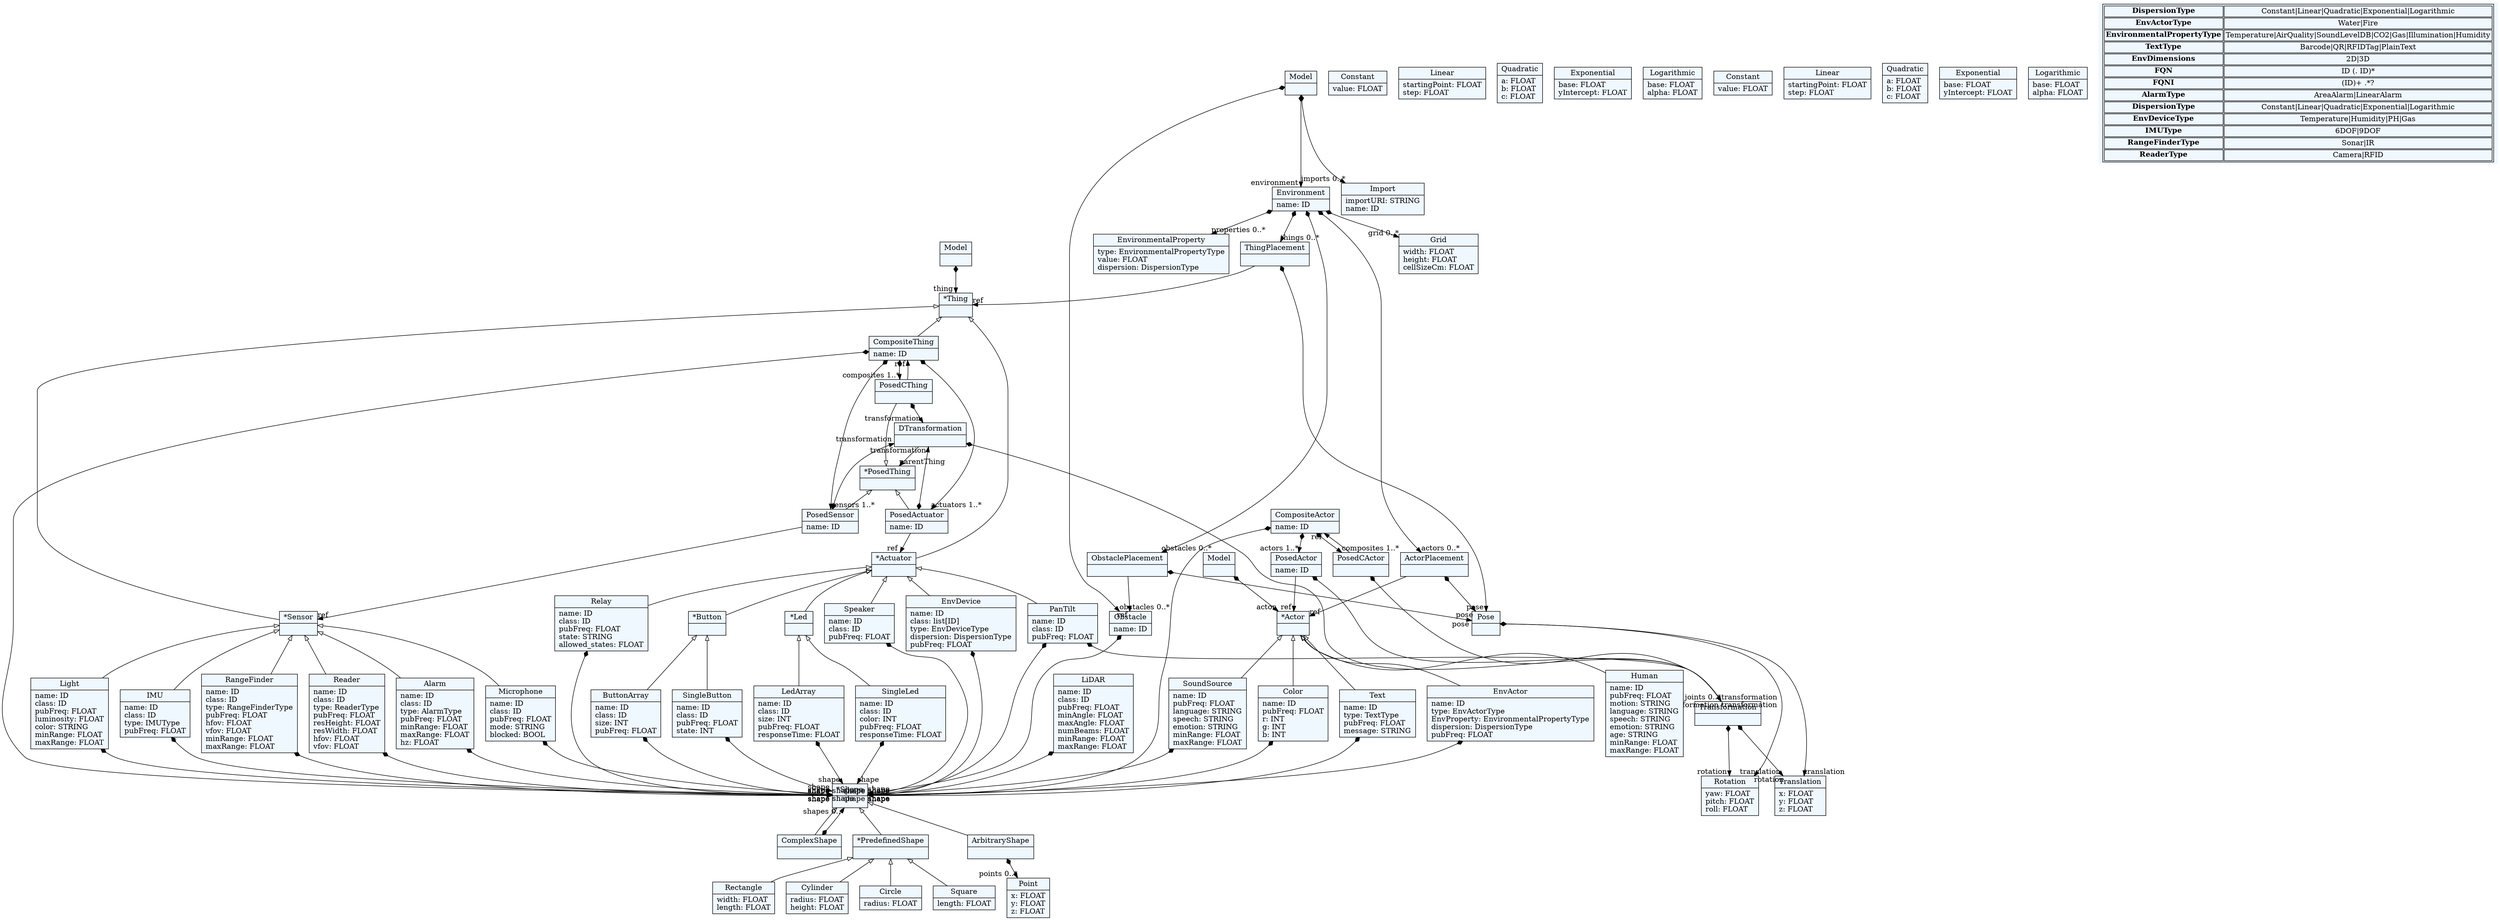 
    digraph textX {
    fontname = "Bitstream Vera Sans"
    fontsize = 8
    node[
        shape=record,
        style=filled,
        fillcolor=aliceblue
    ]
    nodesep = 0.3
    edge[dir=black,arrowtail=empty]


2672086536976[ label="{Model|}"]

2672086540192[ label="{ThingPlacement|}"]

2672087018304[ label="{ActorPlacement|}"]

2672087019888[ label="{ObstaclePlacement|}"]

2672087023104[ label="{Environment|name: ID\l}"]

2672087252960[ label="{Grid|width: FLOAT\lheight: FLOAT\lcellSizeCm: FLOAT\l}"]

2672087244608[ label="{Obstacle|name: ID\l}"]

2672087250704[ label="{EnvironmentalProperty|type: EnvironmentalPropertyType\lvalue: FLOAT\ldispersion: DispersionType\l}"]

2672087251136[ label="{Import|importURI: STRING\lname: ID\l}"]

2672087162544[ label="{Model|}"]

2672087154816[ label="{*Thing|}"]

2672087163168[ label="{CompositeThing|name: ID\l}"]

2672087166336[ label="{*PosedThing|}"]

2672087170272[ label="{PosedCThing|}"]

2672087168256[ label="{PosedSensor|name: ID\l}"]

2672087164656[ label="{PosedActuator|name: ID\l}"]

2672087165520[ label="{*Sensor|}"]

2672087161344[ label="{RangeFinder|name: ID\lclass: ID\ltype: RangeFinderType\lpubFreq: FLOAT\lhfov: FLOAT\lvfov: FLOAT\lminRange: FLOAT\lmaxRange: FLOAT\l}"]

2672087155200[ label="{LiDAR|name: ID\lclass: ID\lpubFreq: FLOAT\lminAngle: FLOAT\lmaxAngle: FLOAT\lnumBeams: FLOAT\lminRange: FLOAT\lmaxRange: FLOAT\l}"]

2672087156256[ label="{Reader|name: ID\lclass: ID\ltype: ReaderType\lpubFreq: FLOAT\lresHeight: FLOAT\lresWidth: FLOAT\lhfov: FLOAT\lvfov: FLOAT\l}"]

2672087161584[ label="{Alarm|name: ID\lclass: ID\ltype: AlarmType\lpubFreq: FLOAT\lminRange: FLOAT\lmaxRange: FLOAT\lhz: FLOAT\l}"]

2672087155344[ label="{Microphone|name: ID\lclass: ID\lpubFreq: FLOAT\lmode: STRING\lblocked: BOOL\l}"]

2672087156208[ label="{Light|name: ID\lclass: ID\lpubFreq: FLOAT\lluminosity: FLOAT\lcolor: STRING\lminRange: FLOAT\lmaxRange: FLOAT\l}"]

2672087159088[ label="{IMU|name: ID\lclass: ID\ltype: IMUType\lpubFreq: FLOAT\l}"]

2672085704176[ label="{*Actuator|}"]

2672085710656[ label="{PanTilt|name: ID\lclass: ID\lpubFreq: FLOAT\l}"]

2672085702208[ label="{EnvDevice|name: ID\lclass: list[ID]\ltype: EnvDeviceType\ldispersion: DispersionType\lpubFreq: FLOAT\l}"]

2672087097584[ label="{Relay|name: ID\lclass: ID\lpubFreq: FLOAT\lstate: STRING\lallowed_states: FLOAT\l}"]

2672087096384[ label="{*Button|}"]

2672087096192[ label="{SingleButton|name: ID\lclass: ID\lpubFreq: FLOAT\lstate: INT\l}"]

2672087096528[ label="{ButtonArray|name: ID\lclass: ID\lsize: INT\lpubFreq: FLOAT\l}"]

2672087100944[ label="{*Led|}"]

2672087093984[ label="{SingleLed|name: ID\lclass: ID\lcolor: INT\lpubFreq: FLOAT\lresponseTime: FLOAT\l}"]

2672087099600[ label="{LedArray|name: ID\lclass: ID\lsize: INT\lpubFreq: FLOAT\lresponseTime: FLOAT\l}"]

2672087099648[ label="{Speaker|name: ID\lclass: ID\lpubFreq: FLOAT\l}"]

2672087101136[ label="{DTransformation|}"]

2672086386256[ label="{Constant|value: FLOAT\l}"]

2672086387456[ label="{Linear|startingPoint: FLOAT\lstep: FLOAT\l}"]

2672086387552[ label="{Quadratic|a: FLOAT\lb: FLOAT\lc: FLOAT\l}"]

2672086387648[ label="{Exponential|base: FLOAT\lyIntercept: FLOAT\l}"]

2672086387744[ label="{Logarithmic|base: FLOAT\lalpha: FLOAT\l}"]

2672086387840[ label="{Model|}"]

2672086387936[ label="{CompositeActor|name: ID\l}"]

2672086388032[ label="{PosedActor|name: ID\l}"]

2672086388128[ label="{PosedCActor|}"]

2672086388224[ label="{*Actor|}"]

2672086388272[ label="{SoundSource|name: ID\lpubFreq: FLOAT\llanguage: STRING\lspeech: STRING\lemotion: STRING\lminRange: FLOAT\lmaxRange: FLOAT\l}"]

2672086388368[ label="{Color|name: ID\lpubFreq: FLOAT\lr: INT\lg: INT\lb: INT\l}"]

2672086388464[ label="{Text|name: ID\ltype: TextType\lpubFreq: FLOAT\lmessage: STRING\l}"]

2672086388656[ label="{EnvActor|name: ID\ltype: EnvActorType\lEnvProperty: EnvironmentalPropertyType\ldispersion: DispersionType\lpubFreq: FLOAT\l}"]

2672086388848[ label="{Human|name: ID\lpubFreq: FLOAT\lmotion: STRING\llanguage: STRING\lspeech: STRING\lemotion: STRING\lage: STRING\lminRange: FLOAT\lmaxRange: FLOAT\l}"]

2672086389040[ label="{Constant|value: FLOAT\l}"]

2672086389136[ label="{Linear|startingPoint: FLOAT\lstep: FLOAT\l}"]

2672086389232[ label="{Quadratic|a: FLOAT\lb: FLOAT\lc: FLOAT\l}"]

2672086389328[ label="{Exponential|base: FLOAT\lyIntercept: FLOAT\l}"]

2672086389424[ label="{Logarithmic|base: FLOAT\lalpha: FLOAT\l}"]

2672086389520[ label="{Point|x: FLOAT\ly: FLOAT\lz: FLOAT\l}"]

2672086389616[ label="{Translation|x: FLOAT\ly: FLOAT\lz: FLOAT\l}"]

2672086389712[ label="{Rotation|yaw: FLOAT\lpitch: FLOAT\lroll: FLOAT\l}"]

2672086389808[ label="{Transformation|}"]

2672086389856[ label="{Pose|}"]

2672086389952[ label="{*Shape|}"]

2672086390048[ label="{ComplexShape|}"]

2672086390144[ label="{*PredefinedShape|}"]

2672086390240[ label="{Circle|radius: FLOAT\l}"]

2672086390336[ label="{Square|length: FLOAT\l}"]

2672086390384[ label="{Rectangle|width: FLOAT\llength: FLOAT\l}"]

2672086390480[ label="{Cylinder|radius: FLOAT\lheight: FLOAT\l}"]

2672086390576[ label="{ArbitraryShape|}"]



2672086536976 -> 2672087251136[arrowtail=diamond, dir=both, headlabel="imports 0..*"]
2672086536976 -> 2672087023104[arrowtail=diamond, dir=both, headlabel="environment "]
2672086536976 -> 2672087244608[arrowtail=diamond, dir=both, headlabel="obstacles 0..*"]
2672086540192 -> 2672087154816[headlabel="ref "]
2672086540192 -> 2672086389856[arrowtail=diamond, dir=both, headlabel="pose "]
2672087018304 -> 2672086388224[headlabel="ref "]
2672087018304 -> 2672086389856[arrowtail=diamond, dir=both, headlabel="pose "]
2672087019888 -> 2672087244608[headlabel="ref "]
2672087019888 -> 2672086389856[arrowtail=diamond, dir=both, headlabel="pose "]
2672087023104 -> 2672087252960[arrowtail=diamond, dir=both, headlabel="grid 0..*"]
2672087023104 -> 2672087250704[arrowtail=diamond, dir=both, headlabel="properties 0..*"]
2672087023104 -> 2672086540192[arrowtail=diamond, dir=both, headlabel="things 0..*"]
2672087023104 -> 2672087018304[arrowtail=diamond, dir=both, headlabel="actors 0..*"]
2672087023104 -> 2672087019888[arrowtail=diamond, dir=both, headlabel="obstacles 0..*"]
2672087244608 -> 2672086389952[arrowtail=diamond, dir=both, headlabel="shape "]
2672087162544 -> 2672087154816[arrowtail=diamond, dir=both, headlabel="thing "]
2672087154816 -> 2672087165520 [dir=back]
2672087154816 -> 2672085704176 [dir=back]
2672087154816 -> 2672087163168 [dir=back]
2672087163168 -> 2672086389952[arrowtail=diamond, dir=both, headlabel="shape "]
2672087163168 -> 2672087168256[arrowtail=diamond, dir=both, headlabel="sensors 1..*"]
2672087163168 -> 2672087164656[arrowtail=diamond, dir=both, headlabel="actuators 1..*"]
2672087163168 -> 2672087170272[arrowtail=diamond, dir=both, headlabel="composites 1..*"]
2672087166336 -> 2672087168256 [dir=back]
2672087166336 -> 2672087164656 [dir=back]
2672087166336 -> 2672087170272 [dir=back]
2672087170272 -> 2672087163168[headlabel="ref "]
2672087170272 -> 2672087101136[arrowtail=diamond, dir=both, headlabel="transformation "]
2672087168256 -> 2672087165520[headlabel="ref "]
2672087168256 -> 2672087101136[arrowtail=diamond, dir=both, headlabel="transformation "]
2672087164656 -> 2672085704176[headlabel="ref "]
2672087164656 -> 2672087101136[arrowtail=diamond, dir=both, headlabel="transformation "]
2672087165520 -> 2672087161344 [dir=back]
2672087165520 -> 2672087156256 [dir=back]
2672087165520 -> 2672087161584 [dir=back]
2672087165520 -> 2672087155344 [dir=back]
2672087165520 -> 2672087156208 [dir=back]
2672087165520 -> 2672087159088 [dir=back]
2672087161344 -> 2672086389952[arrowtail=diamond, dir=both, headlabel="shape "]
2672087155200 -> 2672086389952[arrowtail=diamond, dir=both, headlabel="shape "]
2672087156256 -> 2672086389952[arrowtail=diamond, dir=both, headlabel="shape "]
2672087161584 -> 2672086389952[arrowtail=diamond, dir=both, headlabel="shape "]
2672087155344 -> 2672086389952[arrowtail=diamond, dir=both, headlabel="shape "]
2672087156208 -> 2672086389952[arrowtail=diamond, dir=both, headlabel="shape "]
2672087159088 -> 2672086389952[arrowtail=diamond, dir=both, headlabel="shape "]
2672085704176 -> 2672085710656 [dir=back]
2672085704176 -> 2672085702208 [dir=back]
2672085704176 -> 2672087097584 [dir=back]
2672085704176 -> 2672087096384 [dir=back]
2672085704176 -> 2672087100944 [dir=back]
2672085704176 -> 2672087099648 [dir=back]
2672085710656 -> 2672086389808[arrowtail=diamond, dir=both, headlabel="joints 0..*"]
2672085710656 -> 2672086389952[arrowtail=diamond, dir=both, headlabel="shape "]
2672085702208 -> 2672086389952[arrowtail=diamond, dir=both, headlabel="shape "]
2672087097584 -> 2672086389952[arrowtail=diamond, dir=both, headlabel="shape "]
2672087096384 -> 2672087096192 [dir=back]
2672087096384 -> 2672087096528 [dir=back]
2672087096192 -> 2672086389952[arrowtail=diamond, dir=both, headlabel="shape "]
2672087096528 -> 2672086389952[arrowtail=diamond, dir=both, headlabel="shape "]
2672087100944 -> 2672087093984 [dir=back]
2672087100944 -> 2672087099600 [dir=back]
2672087093984 -> 2672086389952[arrowtail=diamond, dir=both, headlabel="shape "]
2672087099600 -> 2672086389952[arrowtail=diamond, dir=both, headlabel="shape "]
2672087099648 -> 2672086389952[arrowtail=diamond, dir=both, headlabel="shape "]
2672087101136 -> 2672086389808[arrowtail=diamond, dir=both, headlabel="transformation "]
2672087101136 -> 2672087166336[headlabel="parentThing "]
2672086387840 -> 2672086388224[arrowtail=diamond, dir=both, headlabel="actor "]
2672086387936 -> 2672086389952[arrowtail=diamond, dir=both, headlabel="shape "]
2672086387936 -> 2672086388032[arrowtail=diamond, dir=both, headlabel="actors 1..*"]
2672086387936 -> 2672086388128[arrowtail=diamond, dir=both, headlabel="composites 1..*"]
2672086388032 -> 2672086388224[headlabel="ref "]
2672086388032 -> 2672086389808[arrowtail=diamond, dir=both, headlabel="transformation "]
2672086388128 -> 2672086387936[headlabel="ref "]
2672086388128 -> 2672086389808[arrowtail=diamond, dir=both, headlabel="transformation "]
2672086388224 -> 2672086388272 [dir=back]
2672086388224 -> 2672086388368 [dir=back]
2672086388224 -> 2672086388464 [dir=back]
2672086388224 -> 2672086388656 [dir=back]
2672086388224 -> 2672086388848 [dir=back]
2672086388272 -> 2672086389952[arrowtail=diamond, dir=both, headlabel="shape "]
2672086388368 -> 2672086389952[arrowtail=diamond, dir=both, headlabel="shape "]
2672086388464 -> 2672086389952[arrowtail=diamond, dir=both, headlabel="shape "]
2672086388656 -> 2672086389952[arrowtail=diamond, dir=both, headlabel="shape "]
2672086389808 -> 2672086389616[arrowtail=diamond, dir=both, headlabel="translation "]
2672086389808 -> 2672086389712[arrowtail=diamond, dir=both, headlabel="rotation "]
2672086389856 -> 2672086389616[arrowtail=diamond, dir=both, headlabel="translation "]
2672086389856 -> 2672086389712[arrowtail=diamond, dir=both, headlabel="rotation "]
2672086389952 -> 2672086390144 [dir=back]
2672086389952 -> 2672086390576 [dir=back]
2672086389952 -> 2672086390048 [dir=back]
2672086390048 -> 2672086389952[arrowtail=diamond, dir=both, headlabel="shapes 0..*"]
2672086390144 -> 2672086390240 [dir=back]
2672086390144 -> 2672086390336 [dir=back]
2672086390144 -> 2672086390384 [dir=back]
2672086390144 -> 2672086390480 [dir=back]
2672086390576 -> 2672086389520[arrowtail=diamond, dir=both, headlabel="points 0..*"]
match_rules [ shape=plaintext, label=< <table>
	<tr>
		<td><b>DispersionType</b></td><td>Constant|Linear|Quadratic|Exponential|Logarithmic</td>
	</tr>
	<tr>
		<td><b>EnvActorType</b></td><td>Water|Fire</td>
	</tr>
	<tr>
		<td><b>EnvironmentalPropertyType</b></td><td>Temperature|AirQuality|SoundLevelDB|CO2|Gas|Illumination|Humidity</td>
	</tr>
	<tr>
		<td><b>TextType</b></td><td>Barcode|QR|RFIDTag|PlainText</td>
	</tr>
	<tr>
		<td><b>EnvDimensions</b></td><td>2D|3D</td>
	</tr>
	<tr>
		<td><b>FQN</b></td><td>ID (. ID)*</td>
	</tr>
	<tr>
		<td><b>FQNI</b></td><td>(ID)+ .*?</td>
	</tr>
	<tr>
		<td><b>AlarmType</b></td><td>AreaAlarm|LinearAlarm</td>
	</tr>
	<tr>
		<td><b>DispersionType</b></td><td>Constant|Linear|Quadratic|Exponential|Logarithmic</td>
	</tr>
	<tr>
		<td><b>EnvDeviceType</b></td><td>Temperature|Humidity|PH|Gas</td>
	</tr>
	<tr>
		<td><b>IMUType</b></td><td>6DOF|9DOF</td>
	</tr>
	<tr>
		<td><b>RangeFinderType</b></td><td>Sonar|IR</td>
	</tr>
	<tr>
		<td><b>ReaderType</b></td><td>Camera|RFID</td>
	</tr>
</table> >]


}
